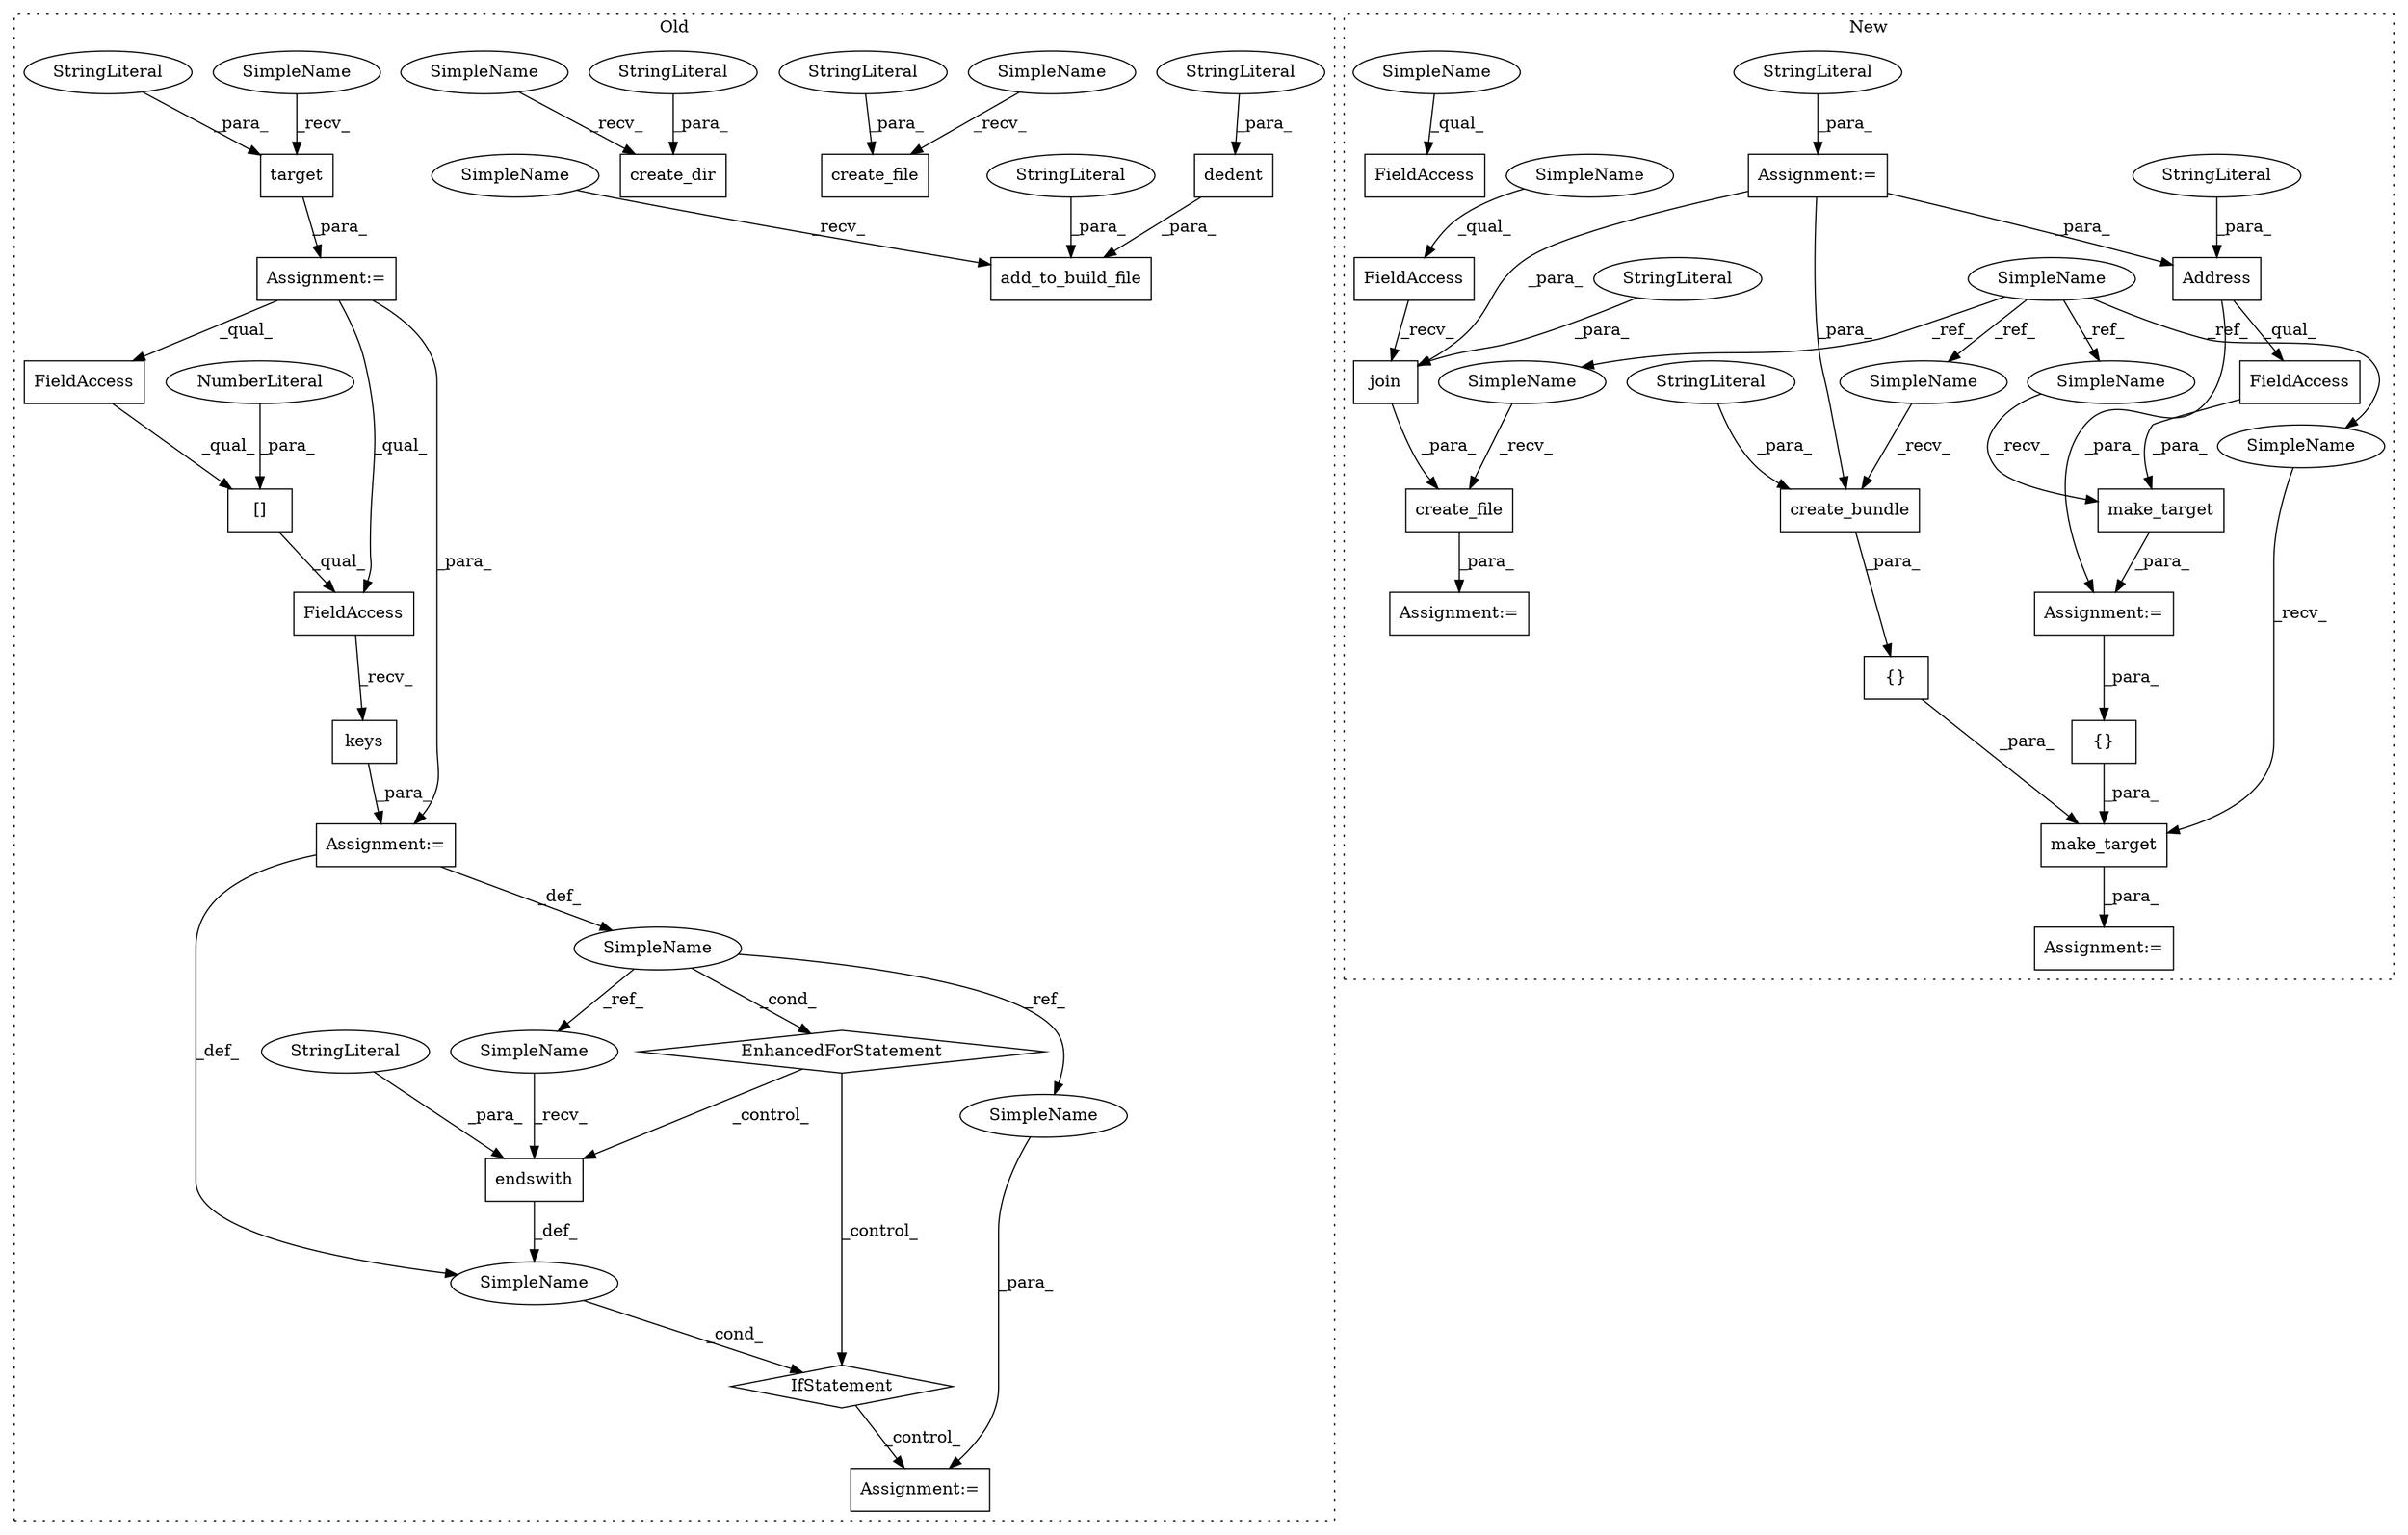digraph G {
subgraph cluster0 {
1 [label="create_file" a="32" s="12236,12303" l="12,1" shape="box"];
3 [label="StringLiteral" a="45" s="12248" l="55" shape="ellipse"];
12 [label="create_dir" a="32" s="12168,12224" l="11,1" shape="box"];
13 [label="StringLiteral" a="45" s="12179" l="45" shape="ellipse"];
21 [label="add_to_build_file" a="32" s="12456,12562" l="18,1" shape="box"];
22 [label="dedent" a="32" s="12513,12561" l="7,1" shape="box"];
23 [label="StringLiteral" a="45" s="12520" l="41" shape="ellipse"];
24 [label="StringLiteral" a="45" s="12474" l="38" shape="ellipse"];
26 [label="target" a="32" s="13386,13433" l="7,1" shape="box"];
27 [label="StringLiteral" a="45" s="13393" l="40" shape="ellipse"];
30 [label="Assignment:=" a="7" s="13380" l="1" shape="box"];
31 [label="[]" a="2" s="13545,13559" l="13,1" shape="box"];
32 [label="NumberLiteral" a="34" s="13558" l="1" shape="ellipse"];
33 [label="keys" a="32" s="13569" l="6" shape="box"];
34 [label="EnhancedForStatement" a="70" s="13484,13575" l="53,2" shape="diamond"];
35 [label="SimpleName" a="42" s="13541" l="1" shape="ellipse"];
36 [label="endswith" a="32" s="13591,13642" l="9,1" shape="box"];
37 [label="StringLiteral" a="45" s="13600" l="42" shape="ellipse"];
38 [label="FieldAccess" a="22" s="13545" l="23" shape="box"];
39 [label="FieldAccess" a="22" s="13545" l="12" shape="box"];
40 [label="IfStatement" a="25" s="13585,13643" l="4,2" shape="diamond"];
41 [label="SimpleName" a="42" s="" l="" shape="ellipse"];
42 [label="Assignment:=" a="7" s="13667" l="1" shape="box"];
43 [label="Assignment:=" a="7" s="13484,13575" l="53,2" shape="box"];
45 [label="SimpleName" a="42" s="13668" l="1" shape="ellipse"];
46 [label="SimpleName" a="42" s="13589" l="1" shape="ellipse"];
53 [label="SimpleName" a="42" s="12231" l="4" shape="ellipse"];
54 [label="SimpleName" a="42" s="13381" l="4" shape="ellipse"];
55 [label="SimpleName" a="42" s="12163" l="4" shape="ellipse"];
56 [label="SimpleName" a="42" s="12451" l="4" shape="ellipse"];
label = "Old";
style="dotted";
}
subgraph cluster1 {
2 [label="{}" a="4" s="9465,9529" l="1,1" shape="box"];
4 [label="Assignment:=" a="7" s="8676" l="1" shape="box"];
5 [label="StringLiteral" a="45" s="8677" l="32" shape="ellipse"];
6 [label="{}" a="4" s="9447,9454" l="1,1" shape="box"];
7 [label="Address" a="32" s="8907,8933" l="8,1" shape="box"];
8 [label="StringLiteral" a="45" s="8925" l="8" shape="ellipse"];
9 [label="create_file" a="32" s="8732,8792" l="12,1" shape="box"];
10 [label="make_target" a="32" s="9388,9530" l="12,1" shape="box"];
11 [label="SimpleName" a="42" s="8533" l="4" shape="ellipse"];
14 [label="make_target" a="32" s="8895,8949" l="12,1" shape="box"];
15 [label="FieldAccess" a="22" s="8907" l="32" shape="box"];
16 [label="join" a="32" s="8752,8791" l="5,1" shape="box"];
17 [label="StringLiteral" a="45" s="8767" l="24" shape="ellipse"];
18 [label="FieldAccess" a="22" s="8744" l="7" shape="box"];
19 [label="Assignment:=" a="7" s="8726" l="1" shape="box"];
20 [label="Assignment:=" a="7" s="9382" l="1" shape="box"];
25 [label="Assignment:=" a="7" s="8889" l="1" shape="box"];
28 [label="create_bundle" a="32" s="9471,9528" l="14,1" shape="box"];
29 [label="StringLiteral" a="45" s="9504" l="24" shape="ellipse"];
44 [label="FieldAccess" a="22" s="8828" l="7" shape="box"];
47 [label="SimpleName" a="42" s="9383" l="4" shape="ellipse"];
48 [label="SimpleName" a="42" s="9466" l="4" shape="ellipse"];
49 [label="SimpleName" a="42" s="8890" l="4" shape="ellipse"];
50 [label="SimpleName" a="42" s="8727" l="4" shape="ellipse"];
51 [label="SimpleName" a="42" s="8744" l="2" shape="ellipse"];
52 [label="SimpleName" a="42" s="8828" l="2" shape="ellipse"];
label = "New";
style="dotted";
}
2 -> 10 [label="_para_"];
3 -> 1 [label="_para_"];
4 -> 7 [label="_para_"];
4 -> 16 [label="_para_"];
4 -> 28 [label="_para_"];
5 -> 4 [label="_para_"];
6 -> 10 [label="_para_"];
7 -> 15 [label="_qual_"];
7 -> 25 [label="_para_"];
8 -> 7 [label="_para_"];
9 -> 19 [label="_para_"];
10 -> 20 [label="_para_"];
11 -> 47 [label="_ref_"];
11 -> 49 [label="_ref_"];
11 -> 50 [label="_ref_"];
11 -> 48 [label="_ref_"];
13 -> 12 [label="_para_"];
14 -> 25 [label="_para_"];
15 -> 14 [label="_para_"];
16 -> 9 [label="_para_"];
17 -> 16 [label="_para_"];
18 -> 16 [label="_recv_"];
22 -> 21 [label="_para_"];
23 -> 22 [label="_para_"];
24 -> 21 [label="_para_"];
25 -> 6 [label="_para_"];
26 -> 30 [label="_para_"];
27 -> 26 [label="_para_"];
28 -> 2 [label="_para_"];
29 -> 28 [label="_para_"];
30 -> 43 [label="_para_"];
30 -> 39 [label="_qual_"];
30 -> 38 [label="_qual_"];
31 -> 38 [label="_qual_"];
32 -> 31 [label="_para_"];
33 -> 43 [label="_para_"];
34 -> 36 [label="_control_"];
34 -> 40 [label="_control_"];
35 -> 46 [label="_ref_"];
35 -> 45 [label="_ref_"];
35 -> 34 [label="_cond_"];
36 -> 41 [label="_def_"];
37 -> 36 [label="_para_"];
38 -> 33 [label="_recv_"];
39 -> 31 [label="_qual_"];
40 -> 42 [label="_control_"];
41 -> 40 [label="_cond_"];
43 -> 41 [label="_def_"];
43 -> 35 [label="_def_"];
45 -> 42 [label="_para_"];
46 -> 36 [label="_recv_"];
47 -> 10 [label="_recv_"];
48 -> 28 [label="_recv_"];
49 -> 14 [label="_recv_"];
50 -> 9 [label="_recv_"];
51 -> 18 [label="_qual_"];
52 -> 44 [label="_qual_"];
53 -> 1 [label="_recv_"];
54 -> 26 [label="_recv_"];
55 -> 12 [label="_recv_"];
56 -> 21 [label="_recv_"];
}